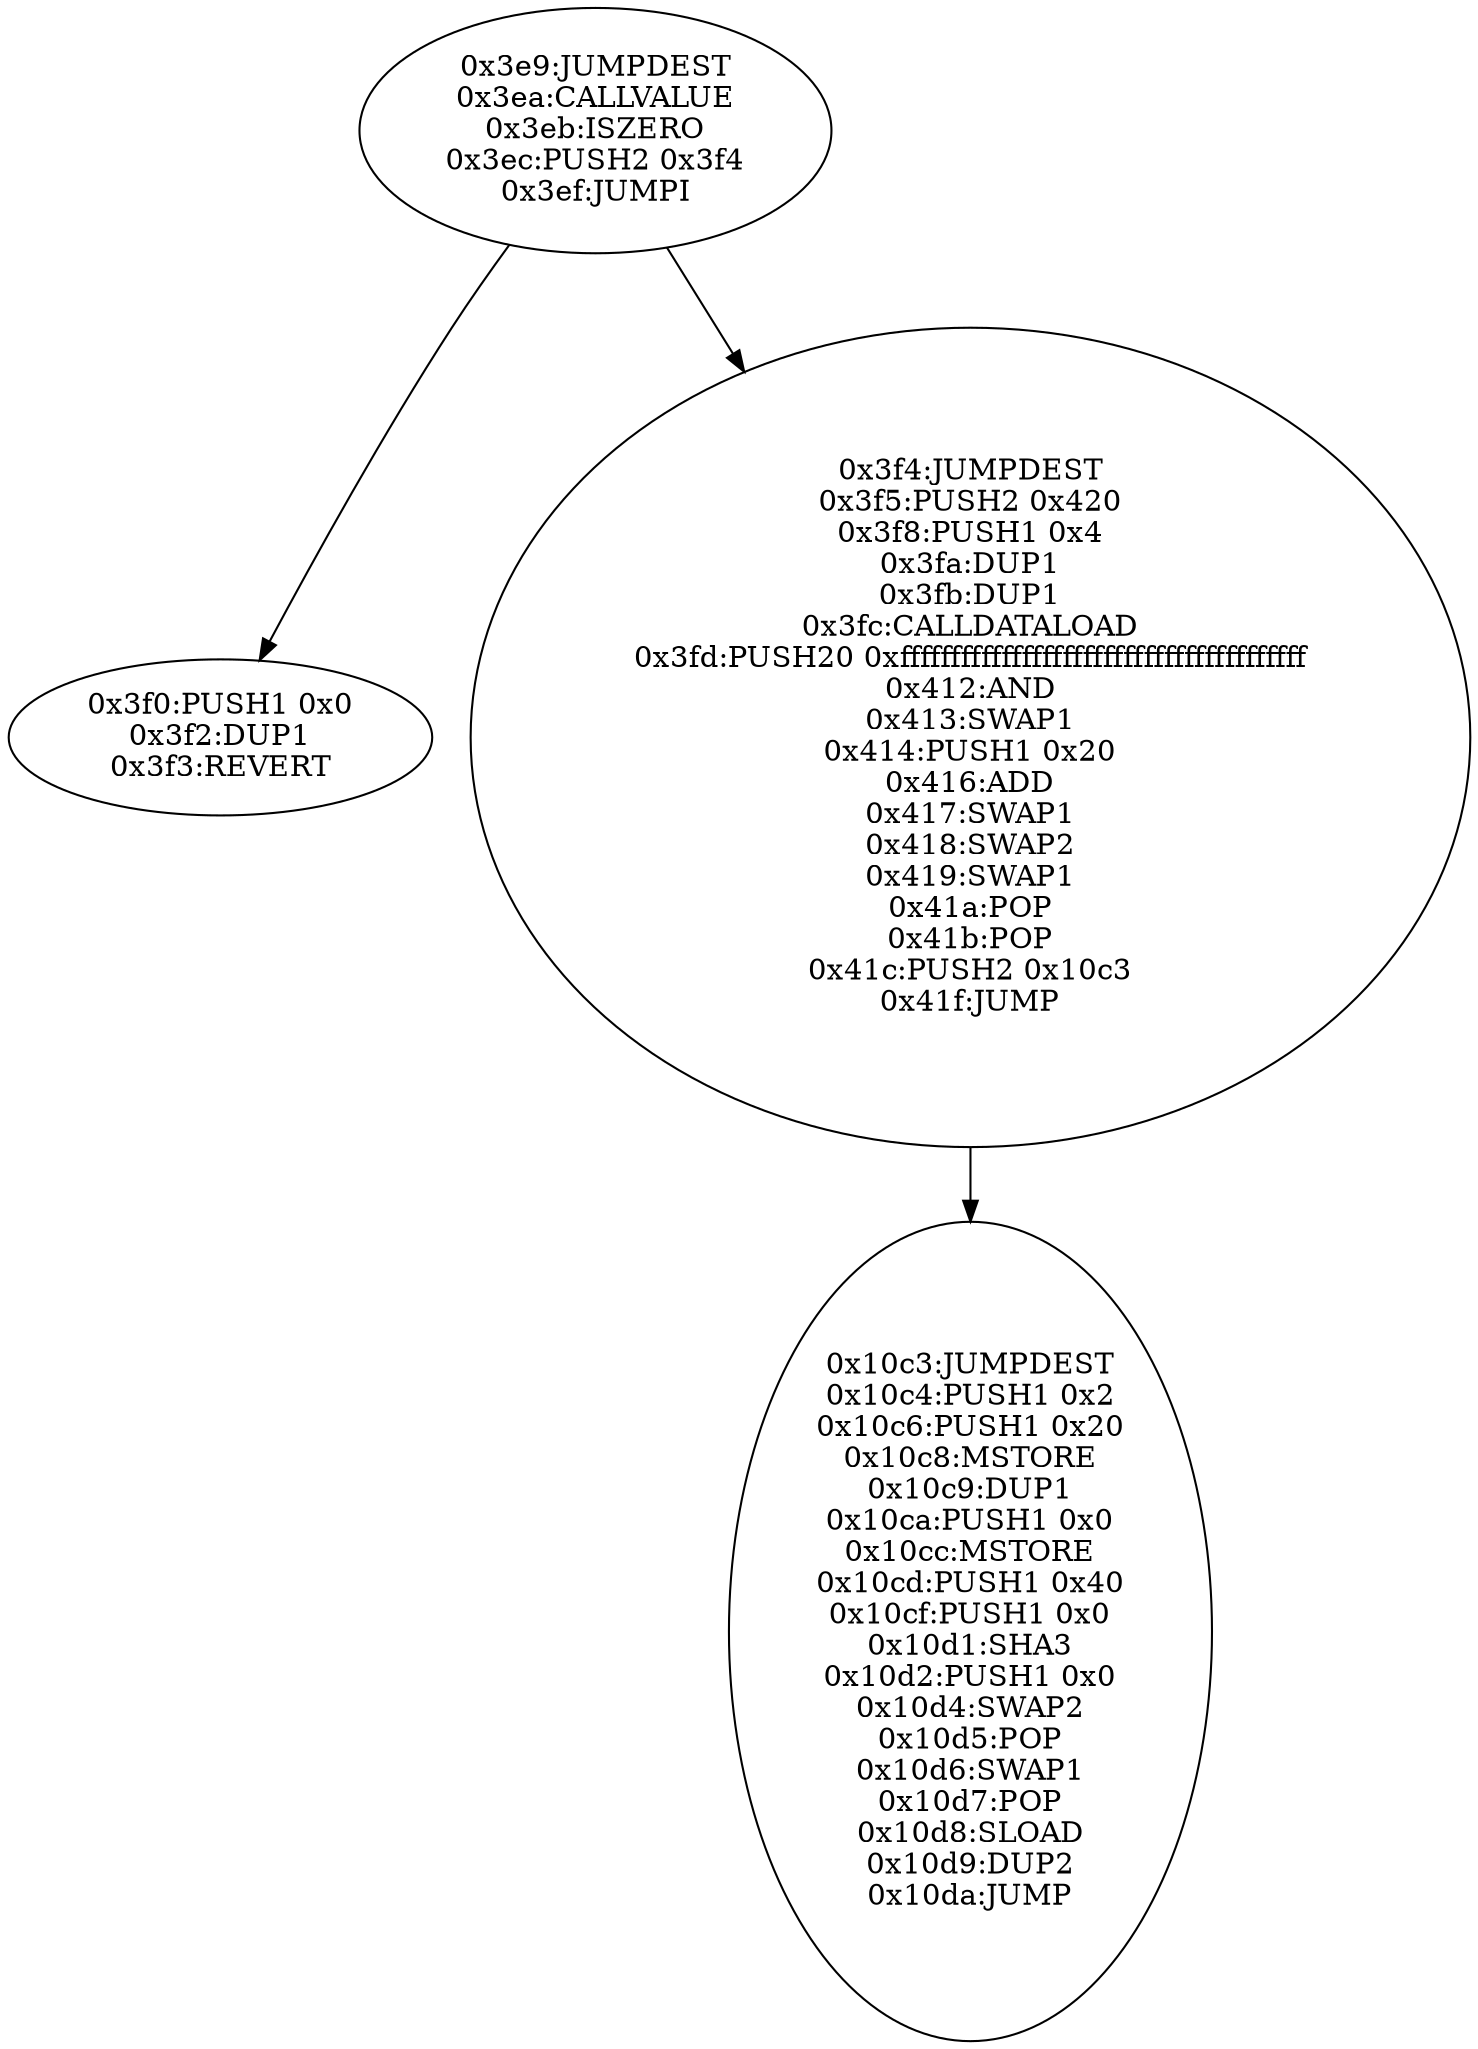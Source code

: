 digraph{
1001[label="0x3e9:JUMPDEST
0x3ea:CALLVALUE
0x3eb:ISZERO
0x3ec:PUSH2 0x3f4
0x3ef:JUMPI"]
1001 -> 1008
1001 -> 1012
1008[label="0x3f0:PUSH1 0x0
0x3f2:DUP1
0x3f3:REVERT"]
1012[label="0x3f4:JUMPDEST
0x3f5:PUSH2 0x420
0x3f8:PUSH1 0x4
0x3fa:DUP1
0x3fb:DUP1
0x3fc:CALLDATALOAD
0x3fd:PUSH20 0xffffffffffffffffffffffffffffffffffffffff
0x412:AND
0x413:SWAP1
0x414:PUSH1 0x20
0x416:ADD
0x417:SWAP1
0x418:SWAP2
0x419:SWAP1
0x41a:POP
0x41b:POP
0x41c:PUSH2 0x10c3
0x41f:JUMP"]
1012 -> 4291
4291[label="0x10c3:JUMPDEST
0x10c4:PUSH1 0x2
0x10c6:PUSH1 0x20
0x10c8:MSTORE
0x10c9:DUP1
0x10ca:PUSH1 0x0
0x10cc:MSTORE
0x10cd:PUSH1 0x40
0x10cf:PUSH1 0x0
0x10d1:SHA3
0x10d2:PUSH1 0x0
0x10d4:SWAP2
0x10d5:POP
0x10d6:SWAP1
0x10d7:POP
0x10d8:SLOAD
0x10d9:DUP2
0x10da:JUMP"]

}